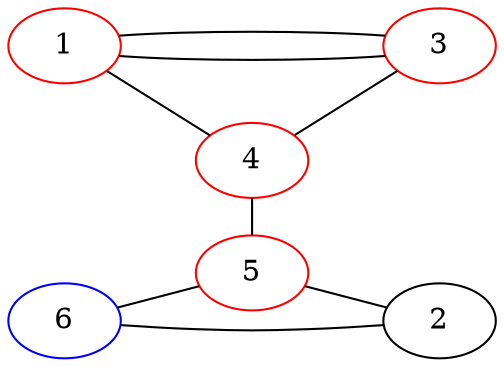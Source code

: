 graph {
  rankdir="LR";
  1 -- 3;
  1 -- 3;
  1 -- 4;
  4 -- 3;
  4 -- 5;
  5 -- 2;
  5 -- 6;
  2 -- 6;

  {
    rank="same";
    4;
    5;

  }


  {
    rank="same";
    2;
    3;

  }


  {
    rank="same";
    1;
    6;

  }

  1 [color="red"];
  3 [color="red"];
  4 [color="red"];
  5 [color="red"];
  6 [color="blue"];

}
